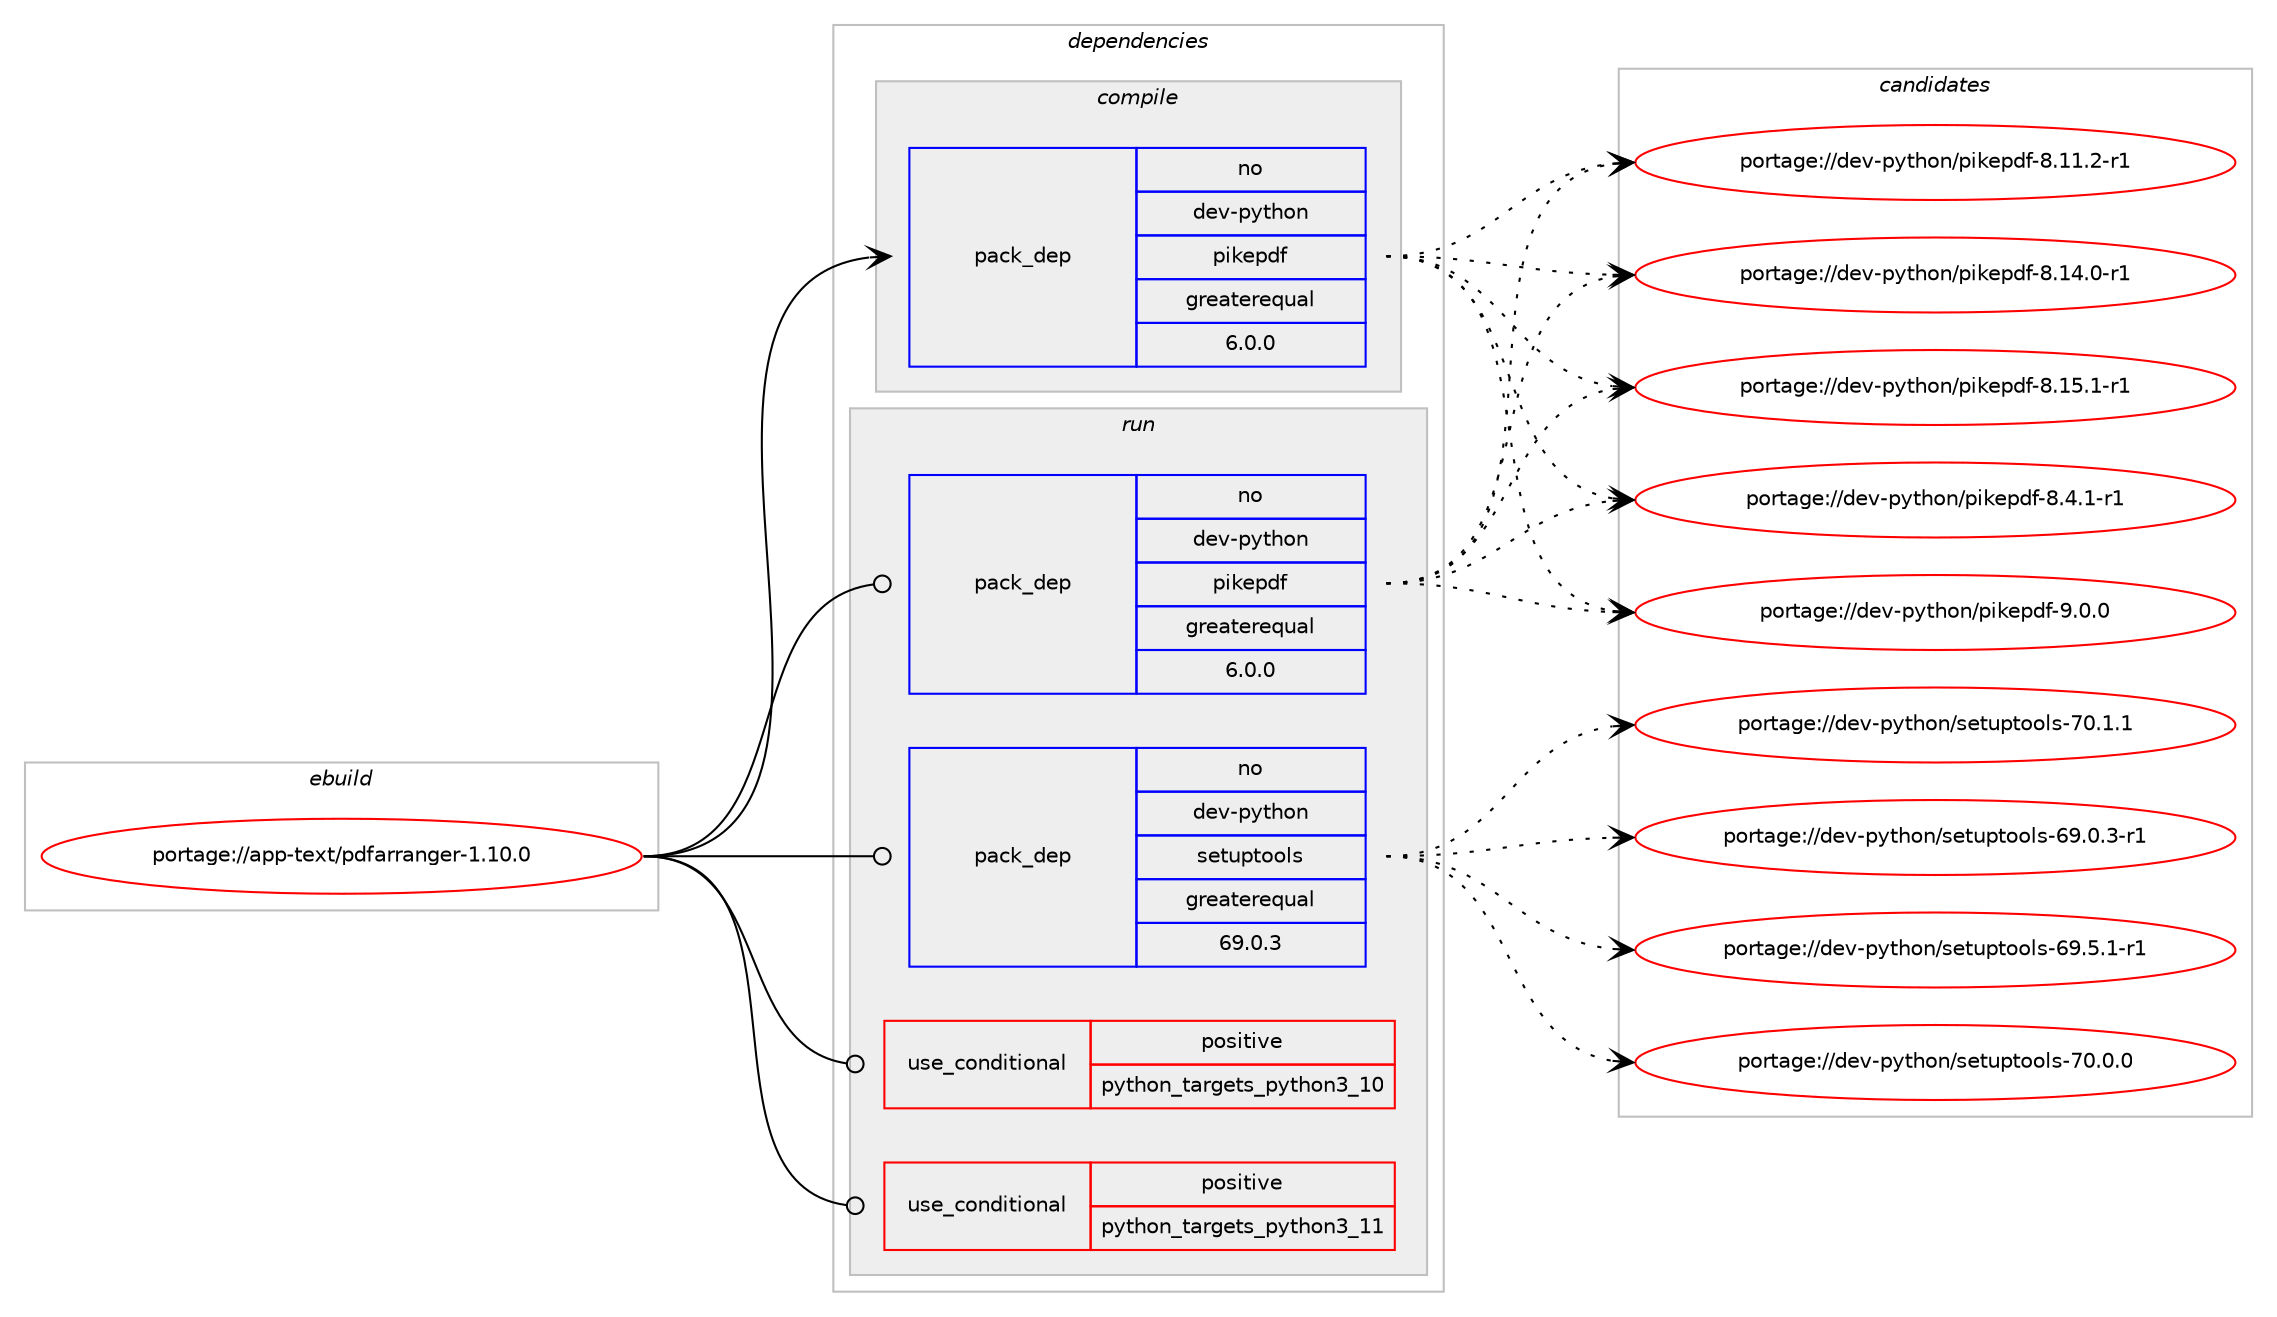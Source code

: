 digraph prolog {

# *************
# Graph options
# *************

newrank=true;
concentrate=true;
compound=true;
graph [rankdir=LR,fontname=Helvetica,fontsize=10,ranksep=1.5];#, ranksep=2.5, nodesep=0.2];
edge  [arrowhead=vee];
node  [fontname=Helvetica,fontsize=10];

# **********
# The ebuild
# **********

subgraph cluster_leftcol {
color=gray;
rank=same;
label=<<i>ebuild</i>>;
id [label="portage://app-text/pdfarranger-1.10.0", color=red, width=4, href="../app-text/pdfarranger-1.10.0.svg"];
}

# ****************
# The dependencies
# ****************

subgraph cluster_midcol {
color=gray;
label=<<i>dependencies</i>>;
subgraph cluster_compile {
fillcolor="#eeeeee";
style=filled;
label=<<i>compile</i>>;
# *** BEGIN UNKNOWN DEPENDENCY TYPE (TODO) ***
# id -> package_dependency(portage://app-text/pdfarranger-1.10.0,install,no,app-text,poppler,none,[,,],[],[use(enable(introspection),none),use(enable(cairo),none)])
# *** END UNKNOWN DEPENDENCY TYPE (TODO) ***

subgraph pack10220 {
dependency25693 [label=<<TABLE BORDER="0" CELLBORDER="1" CELLSPACING="0" CELLPADDING="4" WIDTH="220"><TR><TD ROWSPAN="6" CELLPADDING="30">pack_dep</TD></TR><TR><TD WIDTH="110">no</TD></TR><TR><TD>dev-python</TD></TR><TR><TD>pikepdf</TD></TR><TR><TD>greaterequal</TD></TR><TR><TD>6.0.0</TD></TR></TABLE>>, shape=none, color=blue];
}
id:e -> dependency25693:w [weight=20,style="solid",arrowhead="vee"];
# *** BEGIN UNKNOWN DEPENDENCY TYPE (TODO) ***
# id -> package_dependency(portage://app-text/pdfarranger-1.10.0,install,no,dev-python,pycairo,none,[,,],[],[use(optenable(python_targets_python3_10),negative),use(optenable(python_targets_python3_11),negative)])
# *** END UNKNOWN DEPENDENCY TYPE (TODO) ***

# *** BEGIN UNKNOWN DEPENDENCY TYPE (TODO) ***
# id -> package_dependency(portage://app-text/pdfarranger-1.10.0,install,no,dev-python,pygobject,none,[,,],[slot(3)],[use(optenable(python_targets_python3_10),negative),use(optenable(python_targets_python3_11),negative),use(enable(cairo),none)])
# *** END UNKNOWN DEPENDENCY TYPE (TODO) ***

# *** BEGIN UNKNOWN DEPENDENCY TYPE (TODO) ***
# id -> package_dependency(portage://app-text/pdfarranger-1.10.0,install,no,dev-python,python-dateutil,none,[,,],[],[use(optenable(python_targets_python3_10),negative),use(optenable(python_targets_python3_11),negative)])
# *** END UNKNOWN DEPENDENCY TYPE (TODO) ***

# *** BEGIN UNKNOWN DEPENDENCY TYPE (TODO) ***
# id -> package_dependency(portage://app-text/pdfarranger-1.10.0,install,no,dev-python,python-distutils-extra,none,[,,],[],[use(optenable(python_targets_python3_10),negative),use(optenable(python_targets_python3_11),negative)])
# *** END UNKNOWN DEPENDENCY TYPE (TODO) ***

# *** BEGIN UNKNOWN DEPENDENCY TYPE (TODO) ***
# id -> package_dependency(portage://app-text/pdfarranger-1.10.0,install,no,dev-util,intltool,none,[,,],[],[])
# *** END UNKNOWN DEPENDENCY TYPE (TODO) ***

# *** BEGIN UNKNOWN DEPENDENCY TYPE (TODO) ***
# id -> package_dependency(portage://app-text/pdfarranger-1.10.0,install,no,x11-libs,gtk+,none,[,,],[slot(3)],[use(enable(introspection),none)])
# *** END UNKNOWN DEPENDENCY TYPE (TODO) ***

# *** BEGIN UNKNOWN DEPENDENCY TYPE (TODO) ***
# id -> package_dependency(portage://app-text/pdfarranger-1.10.0,install,no,x11-libs,pango,none,[,,],[],[use(enable(introspection),none)])
# *** END UNKNOWN DEPENDENCY TYPE (TODO) ***

}
subgraph cluster_compileandrun {
fillcolor="#eeeeee";
style=filled;
label=<<i>compile and run</i>>;
}
subgraph cluster_run {
fillcolor="#eeeeee";
style=filled;
label=<<i>run</i>>;
subgraph cond14991 {
dependency25694 [label=<<TABLE BORDER="0" CELLBORDER="1" CELLSPACING="0" CELLPADDING="4"><TR><TD ROWSPAN="3" CELLPADDING="10">use_conditional</TD></TR><TR><TD>positive</TD></TR><TR><TD>python_targets_python3_10</TD></TR></TABLE>>, shape=none, color=red];
# *** BEGIN UNKNOWN DEPENDENCY TYPE (TODO) ***
# dependency25694 -> package_dependency(portage://app-text/pdfarranger-1.10.0,run,no,dev-lang,python,none,[,,],[slot(3.10)],[])
# *** END UNKNOWN DEPENDENCY TYPE (TODO) ***

}
id:e -> dependency25694:w [weight=20,style="solid",arrowhead="odot"];
subgraph cond14992 {
dependency25695 [label=<<TABLE BORDER="0" CELLBORDER="1" CELLSPACING="0" CELLPADDING="4"><TR><TD ROWSPAN="3" CELLPADDING="10">use_conditional</TD></TR><TR><TD>positive</TD></TR><TR><TD>python_targets_python3_11</TD></TR></TABLE>>, shape=none, color=red];
# *** BEGIN UNKNOWN DEPENDENCY TYPE (TODO) ***
# dependency25695 -> package_dependency(portage://app-text/pdfarranger-1.10.0,run,no,dev-lang,python,none,[,,],[slot(3.11)],[])
# *** END UNKNOWN DEPENDENCY TYPE (TODO) ***

}
id:e -> dependency25695:w [weight=20,style="solid",arrowhead="odot"];
# *** BEGIN UNKNOWN DEPENDENCY TYPE (TODO) ***
# id -> package_dependency(portage://app-text/pdfarranger-1.10.0,run,no,app-text,poppler,none,[,,],[],[use(enable(introspection),none),use(enable(cairo),none)])
# *** END UNKNOWN DEPENDENCY TYPE (TODO) ***

subgraph pack10221 {
dependency25696 [label=<<TABLE BORDER="0" CELLBORDER="1" CELLSPACING="0" CELLPADDING="4" WIDTH="220"><TR><TD ROWSPAN="6" CELLPADDING="30">pack_dep</TD></TR><TR><TD WIDTH="110">no</TD></TR><TR><TD>dev-python</TD></TR><TR><TD>pikepdf</TD></TR><TR><TD>greaterequal</TD></TR><TR><TD>6.0.0</TD></TR></TABLE>>, shape=none, color=blue];
}
id:e -> dependency25696:w [weight=20,style="solid",arrowhead="odot"];
# *** BEGIN UNKNOWN DEPENDENCY TYPE (TODO) ***
# id -> package_dependency(portage://app-text/pdfarranger-1.10.0,run,no,dev-python,pycairo,none,[,,],[],[use(optenable(python_targets_python3_10),negative),use(optenable(python_targets_python3_11),negative)])
# *** END UNKNOWN DEPENDENCY TYPE (TODO) ***

# *** BEGIN UNKNOWN DEPENDENCY TYPE (TODO) ***
# id -> package_dependency(portage://app-text/pdfarranger-1.10.0,run,no,dev-python,pygobject,none,[,,],[slot(3)],[use(optenable(python_targets_python3_10),negative),use(optenable(python_targets_python3_11),negative),use(enable(cairo),none)])
# *** END UNKNOWN DEPENDENCY TYPE (TODO) ***

# *** BEGIN UNKNOWN DEPENDENCY TYPE (TODO) ***
# id -> package_dependency(portage://app-text/pdfarranger-1.10.0,run,no,dev-python,python-dateutil,none,[,,],[],[use(optenable(python_targets_python3_10),negative),use(optenable(python_targets_python3_11),negative)])
# *** END UNKNOWN DEPENDENCY TYPE (TODO) ***

subgraph pack10222 {
dependency25697 [label=<<TABLE BORDER="0" CELLBORDER="1" CELLSPACING="0" CELLPADDING="4" WIDTH="220"><TR><TD ROWSPAN="6" CELLPADDING="30">pack_dep</TD></TR><TR><TD WIDTH="110">no</TD></TR><TR><TD>dev-python</TD></TR><TR><TD>setuptools</TD></TR><TR><TD>greaterequal</TD></TR><TR><TD>69.0.3</TD></TR></TABLE>>, shape=none, color=blue];
}
id:e -> dependency25697:w [weight=20,style="solid",arrowhead="odot"];
# *** BEGIN UNKNOWN DEPENDENCY TYPE (TODO) ***
# id -> package_dependency(portage://app-text/pdfarranger-1.10.0,run,no,x11-libs,gtk+,none,[,,],[slot(3)],[use(enable(introspection),none)])
# *** END UNKNOWN DEPENDENCY TYPE (TODO) ***

# *** BEGIN UNKNOWN DEPENDENCY TYPE (TODO) ***
# id -> package_dependency(portage://app-text/pdfarranger-1.10.0,run,no,x11-libs,pango,none,[,,],[],[use(enable(introspection),none)])
# *** END UNKNOWN DEPENDENCY TYPE (TODO) ***

}
}

# **************
# The candidates
# **************

subgraph cluster_choices {
rank=same;
color=gray;
label=<<i>candidates</i>>;

subgraph choice10220 {
color=black;
nodesep=1;
choice1001011184511212111610411111047112105107101112100102455646494946504511449 [label="portage://dev-python/pikepdf-8.11.2-r1", color=red, width=4,href="../dev-python/pikepdf-8.11.2-r1.svg"];
choice1001011184511212111610411111047112105107101112100102455646495246484511449 [label="portage://dev-python/pikepdf-8.14.0-r1", color=red, width=4,href="../dev-python/pikepdf-8.14.0-r1.svg"];
choice1001011184511212111610411111047112105107101112100102455646495346494511449 [label="portage://dev-python/pikepdf-8.15.1-r1", color=red, width=4,href="../dev-python/pikepdf-8.15.1-r1.svg"];
choice10010111845112121116104111110471121051071011121001024556465246494511449 [label="portage://dev-python/pikepdf-8.4.1-r1", color=red, width=4,href="../dev-python/pikepdf-8.4.1-r1.svg"];
choice1001011184511212111610411111047112105107101112100102455746484648 [label="portage://dev-python/pikepdf-9.0.0", color=red, width=4,href="../dev-python/pikepdf-9.0.0.svg"];
dependency25693:e -> choice1001011184511212111610411111047112105107101112100102455646494946504511449:w [style=dotted,weight="100"];
dependency25693:e -> choice1001011184511212111610411111047112105107101112100102455646495246484511449:w [style=dotted,weight="100"];
dependency25693:e -> choice1001011184511212111610411111047112105107101112100102455646495346494511449:w [style=dotted,weight="100"];
dependency25693:e -> choice10010111845112121116104111110471121051071011121001024556465246494511449:w [style=dotted,weight="100"];
dependency25693:e -> choice1001011184511212111610411111047112105107101112100102455746484648:w [style=dotted,weight="100"];
}
subgraph choice10221 {
color=black;
nodesep=1;
choice1001011184511212111610411111047112105107101112100102455646494946504511449 [label="portage://dev-python/pikepdf-8.11.2-r1", color=red, width=4,href="../dev-python/pikepdf-8.11.2-r1.svg"];
choice1001011184511212111610411111047112105107101112100102455646495246484511449 [label="portage://dev-python/pikepdf-8.14.0-r1", color=red, width=4,href="../dev-python/pikepdf-8.14.0-r1.svg"];
choice1001011184511212111610411111047112105107101112100102455646495346494511449 [label="portage://dev-python/pikepdf-8.15.1-r1", color=red, width=4,href="../dev-python/pikepdf-8.15.1-r1.svg"];
choice10010111845112121116104111110471121051071011121001024556465246494511449 [label="portage://dev-python/pikepdf-8.4.1-r1", color=red, width=4,href="../dev-python/pikepdf-8.4.1-r1.svg"];
choice1001011184511212111610411111047112105107101112100102455746484648 [label="portage://dev-python/pikepdf-9.0.0", color=red, width=4,href="../dev-python/pikepdf-9.0.0.svg"];
dependency25696:e -> choice1001011184511212111610411111047112105107101112100102455646494946504511449:w [style=dotted,weight="100"];
dependency25696:e -> choice1001011184511212111610411111047112105107101112100102455646495246484511449:w [style=dotted,weight="100"];
dependency25696:e -> choice1001011184511212111610411111047112105107101112100102455646495346494511449:w [style=dotted,weight="100"];
dependency25696:e -> choice10010111845112121116104111110471121051071011121001024556465246494511449:w [style=dotted,weight="100"];
dependency25696:e -> choice1001011184511212111610411111047112105107101112100102455746484648:w [style=dotted,weight="100"];
}
subgraph choice10222 {
color=black;
nodesep=1;
choice1001011184511212111610411111047115101116117112116111111108115455457464846514511449 [label="portage://dev-python/setuptools-69.0.3-r1", color=red, width=4,href="../dev-python/setuptools-69.0.3-r1.svg"];
choice1001011184511212111610411111047115101116117112116111111108115455457465346494511449 [label="portage://dev-python/setuptools-69.5.1-r1", color=red, width=4,href="../dev-python/setuptools-69.5.1-r1.svg"];
choice100101118451121211161041111104711510111611711211611111110811545554846484648 [label="portage://dev-python/setuptools-70.0.0", color=red, width=4,href="../dev-python/setuptools-70.0.0.svg"];
choice100101118451121211161041111104711510111611711211611111110811545554846494649 [label="portage://dev-python/setuptools-70.1.1", color=red, width=4,href="../dev-python/setuptools-70.1.1.svg"];
dependency25697:e -> choice1001011184511212111610411111047115101116117112116111111108115455457464846514511449:w [style=dotted,weight="100"];
dependency25697:e -> choice1001011184511212111610411111047115101116117112116111111108115455457465346494511449:w [style=dotted,weight="100"];
dependency25697:e -> choice100101118451121211161041111104711510111611711211611111110811545554846484648:w [style=dotted,weight="100"];
dependency25697:e -> choice100101118451121211161041111104711510111611711211611111110811545554846494649:w [style=dotted,weight="100"];
}
}

}
